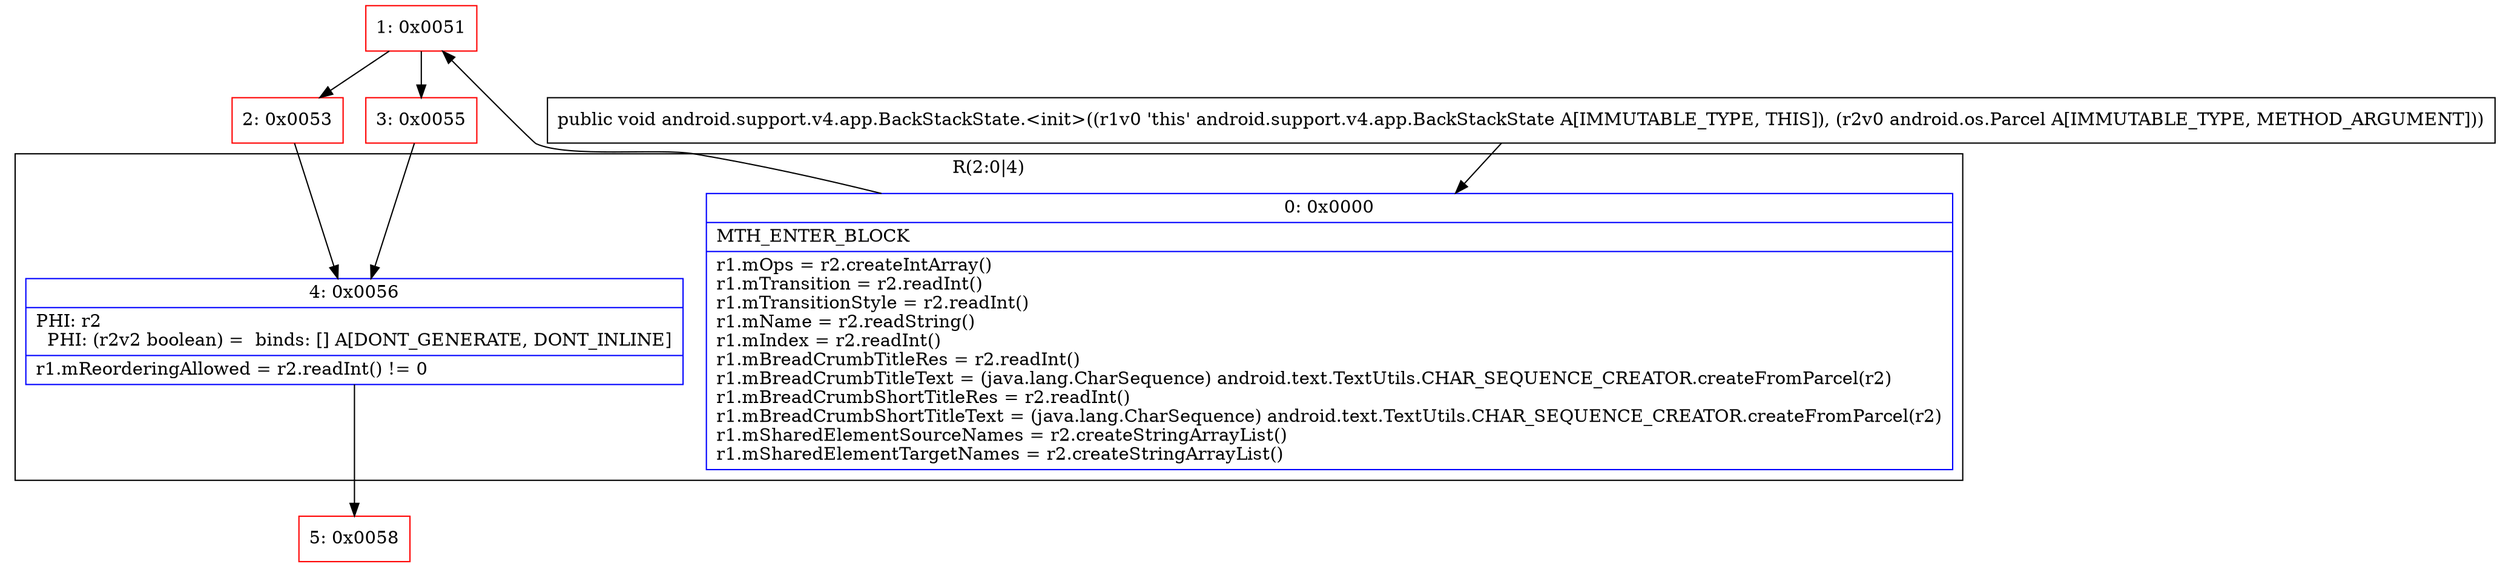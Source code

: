 digraph "CFG forandroid.support.v4.app.BackStackState.\<init\>(Landroid\/os\/Parcel;)V" {
subgraph cluster_Region_1511216565 {
label = "R(2:0|4)";
node [shape=record,color=blue];
Node_0 [shape=record,label="{0\:\ 0x0000|MTH_ENTER_BLOCK\l|r1.mOps = r2.createIntArray()\lr1.mTransition = r2.readInt()\lr1.mTransitionStyle = r2.readInt()\lr1.mName = r2.readString()\lr1.mIndex = r2.readInt()\lr1.mBreadCrumbTitleRes = r2.readInt()\lr1.mBreadCrumbTitleText = (java.lang.CharSequence) android.text.TextUtils.CHAR_SEQUENCE_CREATOR.createFromParcel(r2)\lr1.mBreadCrumbShortTitleRes = r2.readInt()\lr1.mBreadCrumbShortTitleText = (java.lang.CharSequence) android.text.TextUtils.CHAR_SEQUENCE_CREATOR.createFromParcel(r2)\lr1.mSharedElementSourceNames = r2.createStringArrayList()\lr1.mSharedElementTargetNames = r2.createStringArrayList()\l}"];
Node_4 [shape=record,label="{4\:\ 0x0056|PHI: r2 \l  PHI: (r2v2 boolean) =  binds: [] A[DONT_GENERATE, DONT_INLINE]\l|r1.mReorderingAllowed = r2.readInt() != 0\l}"];
}
Node_1 [shape=record,color=red,label="{1\:\ 0x0051}"];
Node_2 [shape=record,color=red,label="{2\:\ 0x0053}"];
Node_3 [shape=record,color=red,label="{3\:\ 0x0055}"];
Node_5 [shape=record,color=red,label="{5\:\ 0x0058}"];
MethodNode[shape=record,label="{public void android.support.v4.app.BackStackState.\<init\>((r1v0 'this' android.support.v4.app.BackStackState A[IMMUTABLE_TYPE, THIS]), (r2v0 android.os.Parcel A[IMMUTABLE_TYPE, METHOD_ARGUMENT])) }"];
MethodNode -> Node_0;
Node_0 -> Node_1;
Node_4 -> Node_5;
Node_1 -> Node_2;
Node_1 -> Node_3;
Node_2 -> Node_4;
Node_3 -> Node_4;
}

